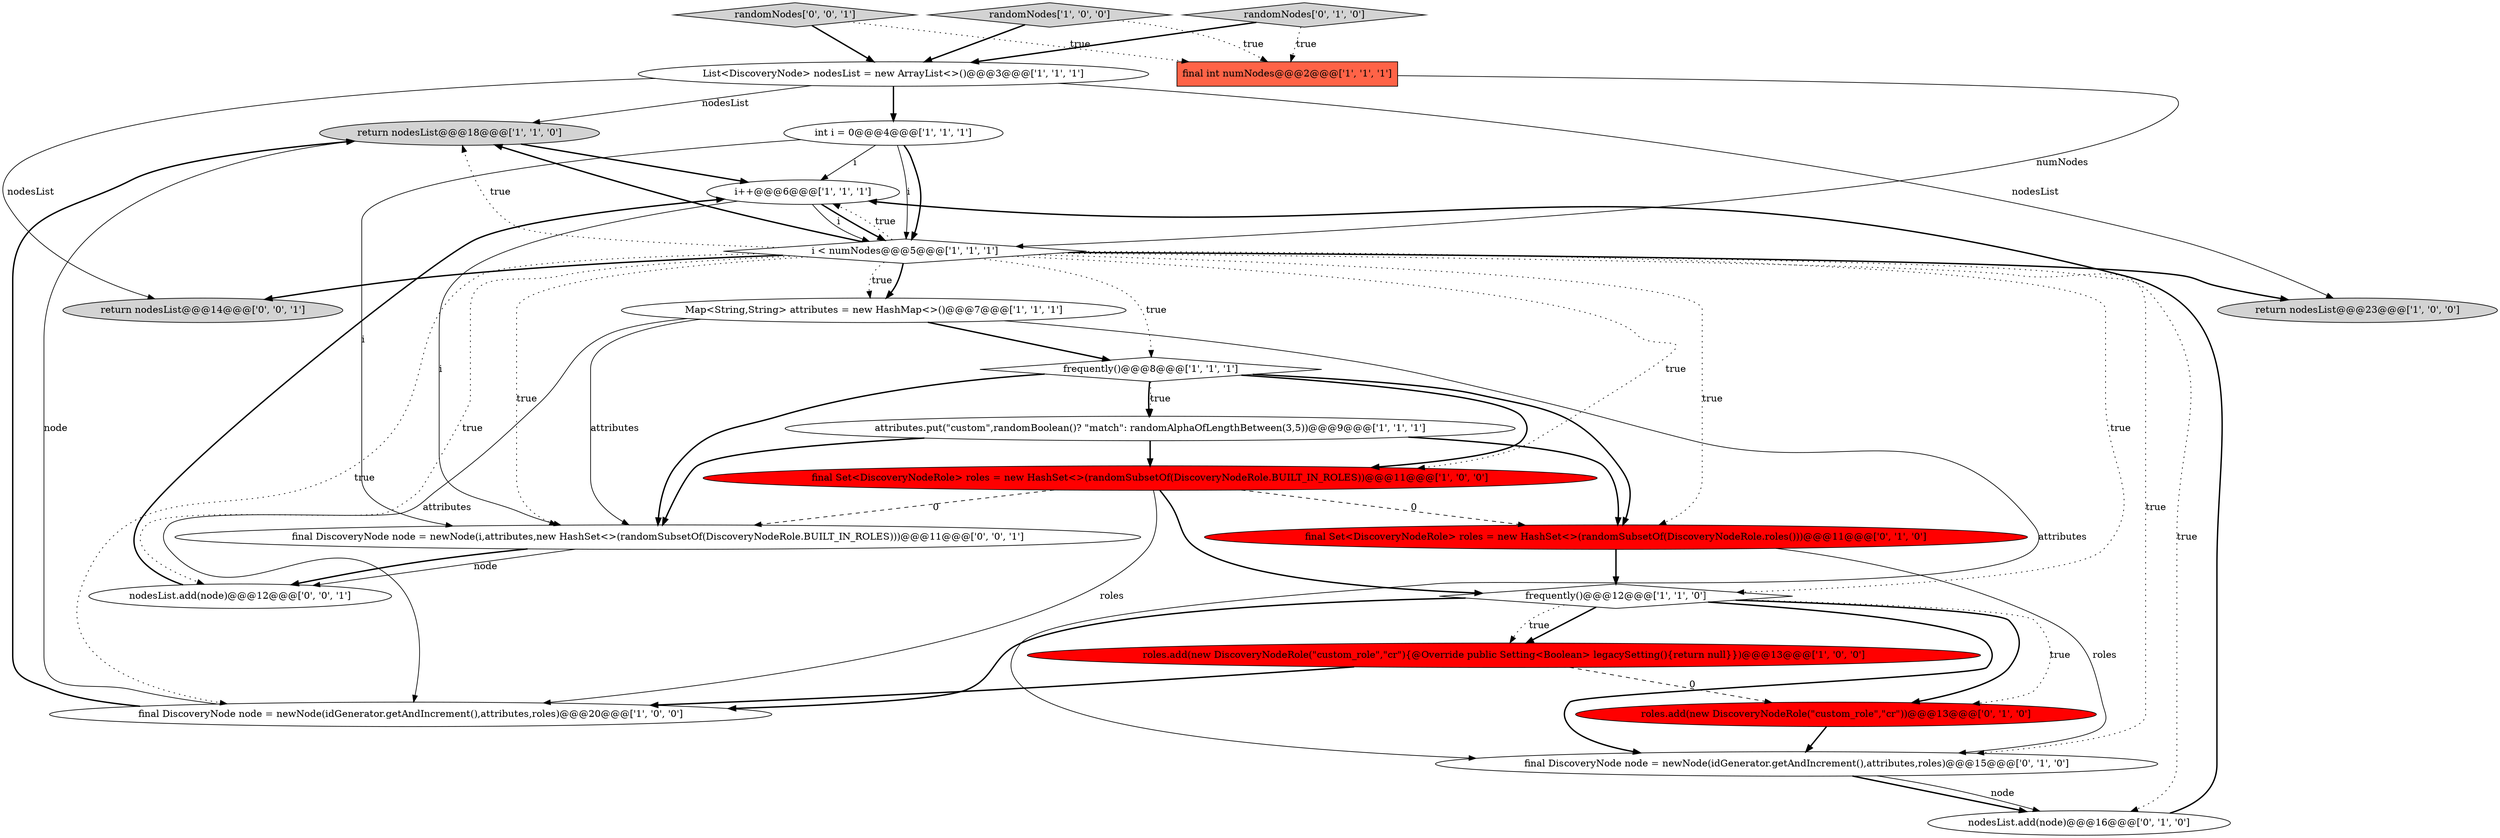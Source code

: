 digraph {
10 [style = filled, label = "randomNodes['1', '0', '0']", fillcolor = lightgray, shape = diamond image = "AAA0AAABBB1BBB"];
7 [style = filled, label = "frequently()@@@8@@@['1', '1', '1']", fillcolor = white, shape = diamond image = "AAA0AAABBB1BBB"];
23 [style = filled, label = "nodesList.add(node)@@@12@@@['0', '0', '1']", fillcolor = white, shape = ellipse image = "AAA0AAABBB3BBB"];
8 [style = filled, label = "List<DiscoveryNode> nodesList = new ArrayList<>()@@@3@@@['1', '1', '1']", fillcolor = white, shape = ellipse image = "AAA0AAABBB1BBB"];
0 [style = filled, label = "return nodesList@@@18@@@['1', '1', '0']", fillcolor = lightgray, shape = ellipse image = "AAA0AAABBB1BBB"];
13 [style = filled, label = "return nodesList@@@23@@@['1', '0', '0']", fillcolor = lightgray, shape = ellipse image = "AAA0AAABBB1BBB"];
3 [style = filled, label = "frequently()@@@12@@@['1', '1', '0']", fillcolor = white, shape = diamond image = "AAA0AAABBB1BBB"];
20 [style = filled, label = "return nodesList@@@14@@@['0', '0', '1']", fillcolor = lightgray, shape = ellipse image = "AAA0AAABBB3BBB"];
2 [style = filled, label = "final int numNodes@@@2@@@['1', '1', '1']", fillcolor = tomato, shape = box image = "AAA0AAABBB1BBB"];
4 [style = filled, label = "final Set<DiscoveryNodeRole> roles = new HashSet<>(randomSubsetOf(DiscoveryNodeRole.BUILT_IN_ROLES))@@@11@@@['1', '0', '0']", fillcolor = red, shape = ellipse image = "AAA1AAABBB1BBB"];
14 [style = filled, label = "roles.add(new DiscoveryNodeRole(\"custom_role\",\"cr\"){@Override public Setting<Boolean> legacySetting(){return null}})@@@13@@@['1', '0', '0']", fillcolor = red, shape = ellipse image = "AAA1AAABBB1BBB"];
16 [style = filled, label = "final Set<DiscoveryNodeRole> roles = new HashSet<>(randomSubsetOf(DiscoveryNodeRole.roles()))@@@11@@@['0', '1', '0']", fillcolor = red, shape = ellipse image = "AAA1AAABBB2BBB"];
15 [style = filled, label = "nodesList.add(node)@@@16@@@['0', '1', '0']", fillcolor = white, shape = ellipse image = "AAA0AAABBB2BBB"];
12 [style = filled, label = "int i = 0@@@4@@@['1', '1', '1']", fillcolor = white, shape = ellipse image = "AAA0AAABBB1BBB"];
18 [style = filled, label = "final DiscoveryNode node = newNode(idGenerator.getAndIncrement(),attributes,roles)@@@15@@@['0', '1', '0']", fillcolor = white, shape = ellipse image = "AAA0AAABBB2BBB"];
5 [style = filled, label = "attributes.put(\"custom\",randomBoolean()? \"match\": randomAlphaOfLengthBetween(3,5))@@@9@@@['1', '1', '1']", fillcolor = white, shape = ellipse image = "AAA0AAABBB1BBB"];
17 [style = filled, label = "randomNodes['0', '1', '0']", fillcolor = lightgray, shape = diamond image = "AAA0AAABBB2BBB"];
6 [style = filled, label = "i++@@@6@@@['1', '1', '1']", fillcolor = white, shape = ellipse image = "AAA0AAABBB1BBB"];
1 [style = filled, label = "final DiscoveryNode node = newNode(idGenerator.getAndIncrement(),attributes,roles)@@@20@@@['1', '0', '0']", fillcolor = white, shape = ellipse image = "AAA0AAABBB1BBB"];
21 [style = filled, label = "final DiscoveryNode node = newNode(i,attributes,new HashSet<>(randomSubsetOf(DiscoveryNodeRole.BUILT_IN_ROLES)))@@@11@@@['0', '0', '1']", fillcolor = white, shape = ellipse image = "AAA0AAABBB3BBB"];
11 [style = filled, label = "Map<String,String> attributes = new HashMap<>()@@@7@@@['1', '1', '1']", fillcolor = white, shape = ellipse image = "AAA0AAABBB1BBB"];
22 [style = filled, label = "randomNodes['0', '0', '1']", fillcolor = lightgray, shape = diamond image = "AAA0AAABBB3BBB"];
9 [style = filled, label = "i < numNodes@@@5@@@['1', '1', '1']", fillcolor = white, shape = diamond image = "AAA0AAABBB1BBB"];
19 [style = filled, label = "roles.add(new DiscoveryNodeRole(\"custom_role\",\"cr\"))@@@13@@@['0', '1', '0']", fillcolor = red, shape = ellipse image = "AAA1AAABBB2BBB"];
16->3 [style = bold, label=""];
17->8 [style = bold, label=""];
4->3 [style = bold, label=""];
6->9 [style = solid, label="i"];
12->9 [style = solid, label="i"];
19->18 [style = bold, label=""];
9->0 [style = dotted, label="true"];
4->16 [style = dashed, label="0"];
9->11 [style = bold, label=""];
2->9 [style = solid, label="numNodes"];
3->1 [style = bold, label=""];
9->0 [style = bold, label=""];
8->0 [style = solid, label="nodesList"];
11->1 [style = solid, label="attributes"];
0->6 [style = bold, label=""];
1->0 [style = solid, label="node"];
9->11 [style = dotted, label="true"];
11->21 [style = solid, label="attributes"];
3->14 [style = bold, label=""];
18->15 [style = bold, label=""];
16->18 [style = solid, label="roles"];
21->23 [style = solid, label="node"];
15->6 [style = bold, label=""];
4->1 [style = solid, label="roles"];
9->20 [style = bold, label=""];
1->0 [style = bold, label=""];
7->4 [style = bold, label=""];
9->21 [style = dotted, label="true"];
12->9 [style = bold, label=""];
9->6 [style = dotted, label="true"];
4->21 [style = dashed, label="0"];
8->13 [style = solid, label="nodesList"];
11->18 [style = solid, label="attributes"];
14->1 [style = bold, label=""];
3->14 [style = dotted, label="true"];
22->2 [style = dotted, label="true"];
7->5 [style = dotted, label="true"];
3->18 [style = bold, label=""];
5->16 [style = bold, label=""];
22->8 [style = bold, label=""];
5->21 [style = bold, label=""];
12->6 [style = solid, label="i"];
6->21 [style = solid, label="i"];
7->5 [style = bold, label=""];
3->19 [style = dotted, label="true"];
10->8 [style = bold, label=""];
3->19 [style = bold, label=""];
8->20 [style = solid, label="nodesList"];
10->2 [style = dotted, label="true"];
9->23 [style = dotted, label="true"];
23->6 [style = bold, label=""];
5->4 [style = bold, label=""];
7->16 [style = bold, label=""];
9->1 [style = dotted, label="true"];
12->21 [style = solid, label="i"];
7->21 [style = bold, label=""];
9->4 [style = dotted, label="true"];
9->18 [style = dotted, label="true"];
9->15 [style = dotted, label="true"];
17->2 [style = dotted, label="true"];
14->19 [style = dashed, label="0"];
9->3 [style = dotted, label="true"];
9->16 [style = dotted, label="true"];
6->9 [style = bold, label=""];
18->15 [style = solid, label="node"];
9->7 [style = dotted, label="true"];
8->12 [style = bold, label=""];
11->7 [style = bold, label=""];
9->13 [style = bold, label=""];
21->23 [style = bold, label=""];
}
